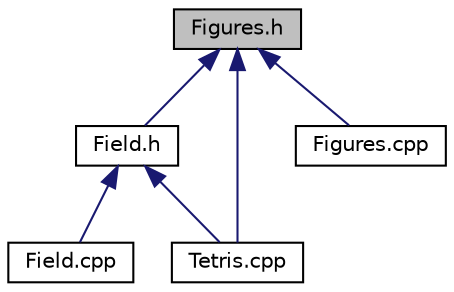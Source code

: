 digraph "Figures.h"
{
 // LATEX_PDF_SIZE
  edge [fontname="Helvetica",fontsize="10",labelfontname="Helvetica",labelfontsize="10"];
  node [fontname="Helvetica",fontsize="10",shape=record];
  Node1 [label="Figures.h",height=0.2,width=0.4,color="black", fillcolor="grey75", style="filled", fontcolor="black",tooltip=" "];
  Node1 -> Node2 [dir="back",color="midnightblue",fontsize="10",style="solid"];
  Node2 [label="Field.h",height=0.2,width=0.4,color="black", fillcolor="white", style="filled",URL="$_field_8h.html",tooltip=" "];
  Node2 -> Node3 [dir="back",color="midnightblue",fontsize="10",style="solid"];
  Node3 [label="Field.cpp",height=0.2,width=0.4,color="black", fillcolor="white", style="filled",URL="$_field_8cpp.html",tooltip=" "];
  Node2 -> Node4 [dir="back",color="midnightblue",fontsize="10",style="solid"];
  Node4 [label="Tetris.cpp",height=0.2,width=0.4,color="black", fillcolor="white", style="filled",URL="$_tetris_8cpp.html",tooltip=" "];
  Node1 -> Node5 [dir="back",color="midnightblue",fontsize="10",style="solid"];
  Node5 [label="Figures.cpp",height=0.2,width=0.4,color="black", fillcolor="white", style="filled",URL="$_figures_8cpp.html",tooltip=" "];
  Node1 -> Node4 [dir="back",color="midnightblue",fontsize="10",style="solid"];
}
